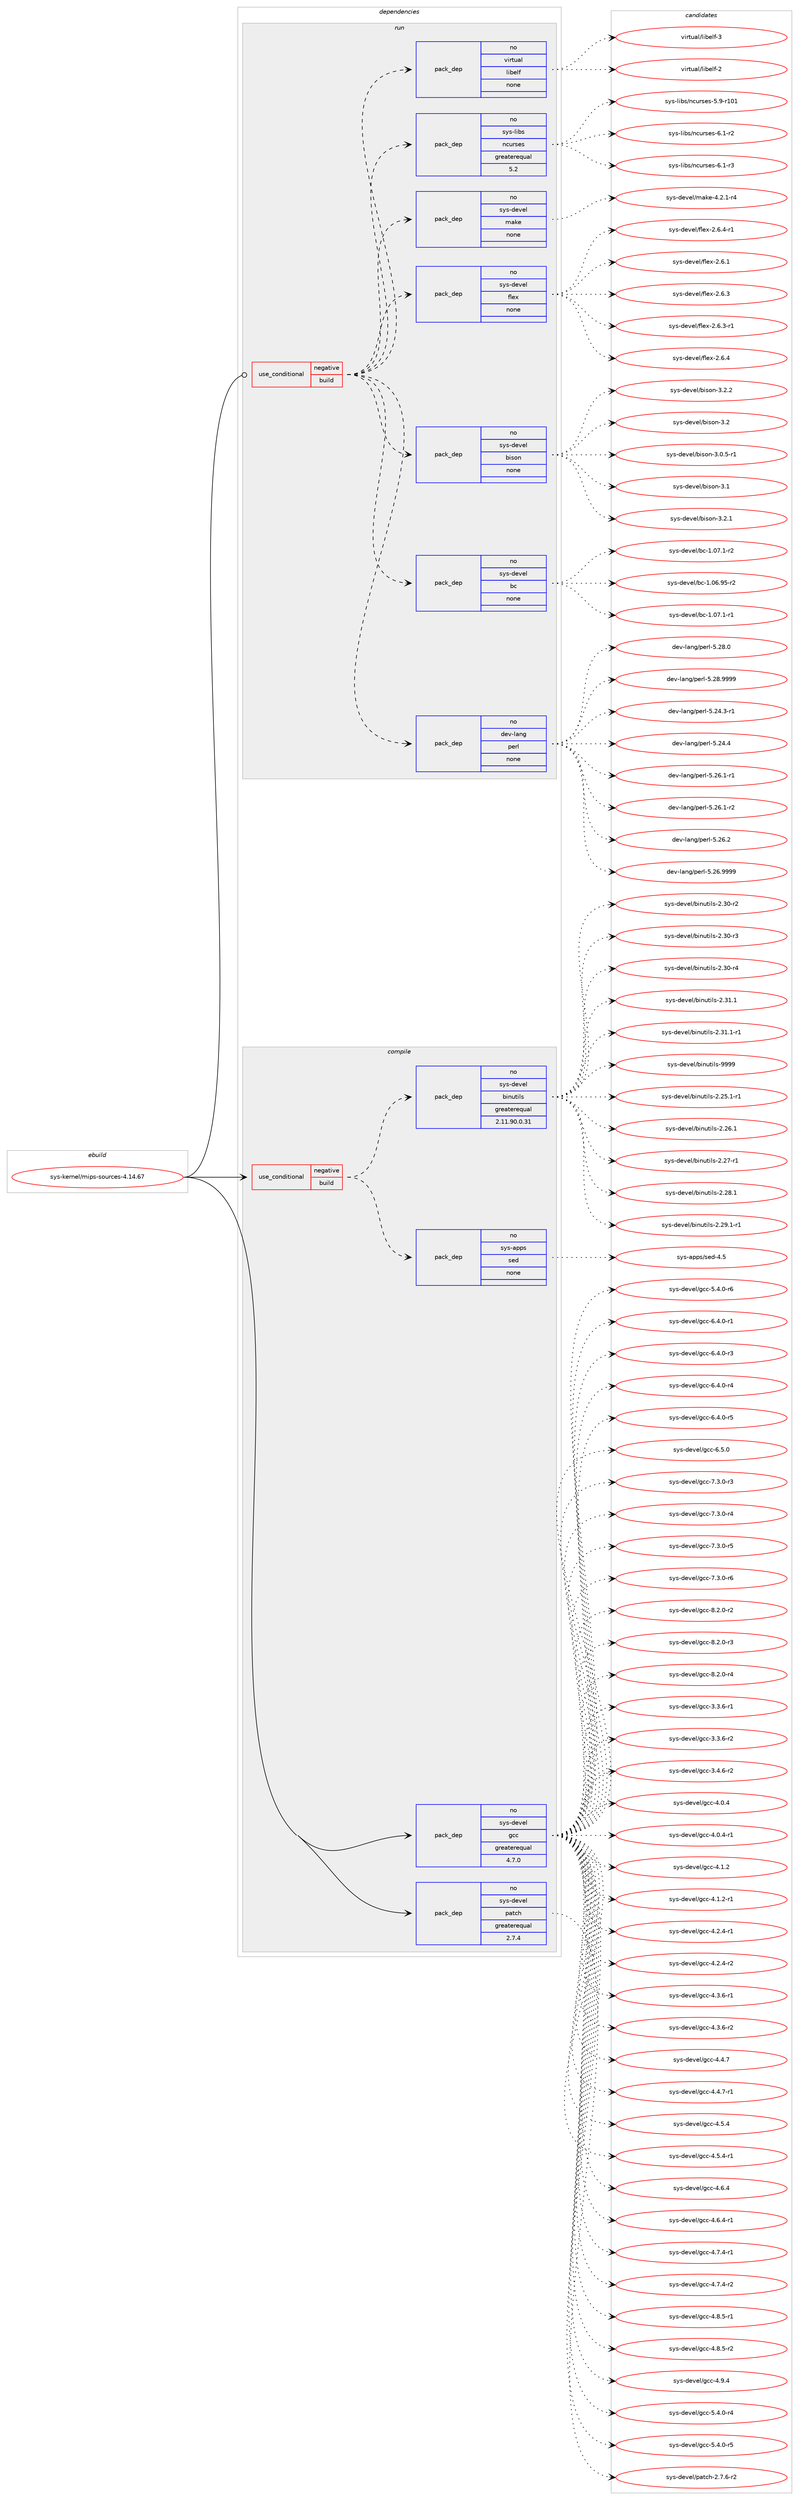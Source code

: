 digraph prolog {

# *************
# Graph options
# *************

newrank=true;
concentrate=true;
compound=true;
graph [rankdir=LR,fontname=Helvetica,fontsize=10,ranksep=1.5];#, ranksep=2.5, nodesep=0.2];
edge  [arrowhead=vee];
node  [fontname=Helvetica,fontsize=10];

# **********
# The ebuild
# **********

subgraph cluster_leftcol {
color=gray;
rank=same;
label=<<i>ebuild</i>>;
id [label="sys-kernel/mips-sources-4.14.67", color=red, width=4, href="../sys-kernel/mips-sources-4.14.67.svg"];
}

# ****************
# The dependencies
# ****************

subgraph cluster_midcol {
color=gray;
label=<<i>dependencies</i>>;
subgraph cluster_compile {
fillcolor="#eeeeee";
style=filled;
label=<<i>compile</i>>;
subgraph cond1341 {
dependency7508 [label=<<TABLE BORDER="0" CELLBORDER="1" CELLSPACING="0" CELLPADDING="4"><TR><TD ROWSPAN="3" CELLPADDING="10">use_conditional</TD></TR><TR><TD>negative</TD></TR><TR><TD>build</TD></TR></TABLE>>, shape=none, color=red];
subgraph pack5982 {
dependency7509 [label=<<TABLE BORDER="0" CELLBORDER="1" CELLSPACING="0" CELLPADDING="4" WIDTH="220"><TR><TD ROWSPAN="6" CELLPADDING="30">pack_dep</TD></TR><TR><TD WIDTH="110">no</TD></TR><TR><TD>sys-apps</TD></TR><TR><TD>sed</TD></TR><TR><TD>none</TD></TR><TR><TD></TD></TR></TABLE>>, shape=none, color=blue];
}
dependency7508:e -> dependency7509:w [weight=20,style="dashed",arrowhead="vee"];
subgraph pack5983 {
dependency7510 [label=<<TABLE BORDER="0" CELLBORDER="1" CELLSPACING="0" CELLPADDING="4" WIDTH="220"><TR><TD ROWSPAN="6" CELLPADDING="30">pack_dep</TD></TR><TR><TD WIDTH="110">no</TD></TR><TR><TD>sys-devel</TD></TR><TR><TD>binutils</TD></TR><TR><TD>greaterequal</TD></TR><TR><TD>2.11.90.0.31</TD></TR></TABLE>>, shape=none, color=blue];
}
dependency7508:e -> dependency7510:w [weight=20,style="dashed",arrowhead="vee"];
}
id:e -> dependency7508:w [weight=20,style="solid",arrowhead="vee"];
subgraph pack5984 {
dependency7511 [label=<<TABLE BORDER="0" CELLBORDER="1" CELLSPACING="0" CELLPADDING="4" WIDTH="220"><TR><TD ROWSPAN="6" CELLPADDING="30">pack_dep</TD></TR><TR><TD WIDTH="110">no</TD></TR><TR><TD>sys-devel</TD></TR><TR><TD>gcc</TD></TR><TR><TD>greaterequal</TD></TR><TR><TD>4.7.0</TD></TR></TABLE>>, shape=none, color=blue];
}
id:e -> dependency7511:w [weight=20,style="solid",arrowhead="vee"];
subgraph pack5985 {
dependency7512 [label=<<TABLE BORDER="0" CELLBORDER="1" CELLSPACING="0" CELLPADDING="4" WIDTH="220"><TR><TD ROWSPAN="6" CELLPADDING="30">pack_dep</TD></TR><TR><TD WIDTH="110">no</TD></TR><TR><TD>sys-devel</TD></TR><TR><TD>patch</TD></TR><TR><TD>greaterequal</TD></TR><TR><TD>2.7.4</TD></TR></TABLE>>, shape=none, color=blue];
}
id:e -> dependency7512:w [weight=20,style="solid",arrowhead="vee"];
}
subgraph cluster_compileandrun {
fillcolor="#eeeeee";
style=filled;
label=<<i>compile and run</i>>;
}
subgraph cluster_run {
fillcolor="#eeeeee";
style=filled;
label=<<i>run</i>>;
subgraph cond1342 {
dependency7513 [label=<<TABLE BORDER="0" CELLBORDER="1" CELLSPACING="0" CELLPADDING="4"><TR><TD ROWSPAN="3" CELLPADDING="10">use_conditional</TD></TR><TR><TD>negative</TD></TR><TR><TD>build</TD></TR></TABLE>>, shape=none, color=red];
subgraph pack5986 {
dependency7514 [label=<<TABLE BORDER="0" CELLBORDER="1" CELLSPACING="0" CELLPADDING="4" WIDTH="220"><TR><TD ROWSPAN="6" CELLPADDING="30">pack_dep</TD></TR><TR><TD WIDTH="110">no</TD></TR><TR><TD>dev-lang</TD></TR><TR><TD>perl</TD></TR><TR><TD>none</TD></TR><TR><TD></TD></TR></TABLE>>, shape=none, color=blue];
}
dependency7513:e -> dependency7514:w [weight=20,style="dashed",arrowhead="vee"];
subgraph pack5987 {
dependency7515 [label=<<TABLE BORDER="0" CELLBORDER="1" CELLSPACING="0" CELLPADDING="4" WIDTH="220"><TR><TD ROWSPAN="6" CELLPADDING="30">pack_dep</TD></TR><TR><TD WIDTH="110">no</TD></TR><TR><TD>sys-devel</TD></TR><TR><TD>bc</TD></TR><TR><TD>none</TD></TR><TR><TD></TD></TR></TABLE>>, shape=none, color=blue];
}
dependency7513:e -> dependency7515:w [weight=20,style="dashed",arrowhead="vee"];
subgraph pack5988 {
dependency7516 [label=<<TABLE BORDER="0" CELLBORDER="1" CELLSPACING="0" CELLPADDING="4" WIDTH="220"><TR><TD ROWSPAN="6" CELLPADDING="30">pack_dep</TD></TR><TR><TD WIDTH="110">no</TD></TR><TR><TD>sys-devel</TD></TR><TR><TD>bison</TD></TR><TR><TD>none</TD></TR><TR><TD></TD></TR></TABLE>>, shape=none, color=blue];
}
dependency7513:e -> dependency7516:w [weight=20,style="dashed",arrowhead="vee"];
subgraph pack5989 {
dependency7517 [label=<<TABLE BORDER="0" CELLBORDER="1" CELLSPACING="0" CELLPADDING="4" WIDTH="220"><TR><TD ROWSPAN="6" CELLPADDING="30">pack_dep</TD></TR><TR><TD WIDTH="110">no</TD></TR><TR><TD>sys-devel</TD></TR><TR><TD>flex</TD></TR><TR><TD>none</TD></TR><TR><TD></TD></TR></TABLE>>, shape=none, color=blue];
}
dependency7513:e -> dependency7517:w [weight=20,style="dashed",arrowhead="vee"];
subgraph pack5990 {
dependency7518 [label=<<TABLE BORDER="0" CELLBORDER="1" CELLSPACING="0" CELLPADDING="4" WIDTH="220"><TR><TD ROWSPAN="6" CELLPADDING="30">pack_dep</TD></TR><TR><TD WIDTH="110">no</TD></TR><TR><TD>sys-devel</TD></TR><TR><TD>make</TD></TR><TR><TD>none</TD></TR><TR><TD></TD></TR></TABLE>>, shape=none, color=blue];
}
dependency7513:e -> dependency7518:w [weight=20,style="dashed",arrowhead="vee"];
subgraph pack5991 {
dependency7519 [label=<<TABLE BORDER="0" CELLBORDER="1" CELLSPACING="0" CELLPADDING="4" WIDTH="220"><TR><TD ROWSPAN="6" CELLPADDING="30">pack_dep</TD></TR><TR><TD WIDTH="110">no</TD></TR><TR><TD>sys-libs</TD></TR><TR><TD>ncurses</TD></TR><TR><TD>greaterequal</TD></TR><TR><TD>5.2</TD></TR></TABLE>>, shape=none, color=blue];
}
dependency7513:e -> dependency7519:w [weight=20,style="dashed",arrowhead="vee"];
subgraph pack5992 {
dependency7520 [label=<<TABLE BORDER="0" CELLBORDER="1" CELLSPACING="0" CELLPADDING="4" WIDTH="220"><TR><TD ROWSPAN="6" CELLPADDING="30">pack_dep</TD></TR><TR><TD WIDTH="110">no</TD></TR><TR><TD>virtual</TD></TR><TR><TD>libelf</TD></TR><TR><TD>none</TD></TR><TR><TD></TD></TR></TABLE>>, shape=none, color=blue];
}
dependency7513:e -> dependency7520:w [weight=20,style="dashed",arrowhead="vee"];
}
id:e -> dependency7513:w [weight=20,style="solid",arrowhead="odot"];
}
}

# **************
# The candidates
# **************

subgraph cluster_choices {
rank=same;
color=gray;
label=<<i>candidates</i>>;

subgraph choice5982 {
color=black;
nodesep=1;
choice11512111545971121121154711510110045524653 [label="sys-apps/sed-4.5", color=red, width=4,href="../sys-apps/sed-4.5.svg"];
dependency7509:e -> choice11512111545971121121154711510110045524653:w [style=dotted,weight="100"];
}
subgraph choice5983 {
color=black;
nodesep=1;
choice115121115451001011181011084798105110117116105108115455046505346494511449 [label="sys-devel/binutils-2.25.1-r1", color=red, width=4,href="../sys-devel/binutils-2.25.1-r1.svg"];
choice11512111545100101118101108479810511011711610510811545504650544649 [label="sys-devel/binutils-2.26.1", color=red, width=4,href="../sys-devel/binutils-2.26.1.svg"];
choice11512111545100101118101108479810511011711610510811545504650554511449 [label="sys-devel/binutils-2.27-r1", color=red, width=4,href="../sys-devel/binutils-2.27-r1.svg"];
choice11512111545100101118101108479810511011711610510811545504650564649 [label="sys-devel/binutils-2.28.1", color=red, width=4,href="../sys-devel/binutils-2.28.1.svg"];
choice115121115451001011181011084798105110117116105108115455046505746494511449 [label="sys-devel/binutils-2.29.1-r1", color=red, width=4,href="../sys-devel/binutils-2.29.1-r1.svg"];
choice11512111545100101118101108479810511011711610510811545504651484511450 [label="sys-devel/binutils-2.30-r2", color=red, width=4,href="../sys-devel/binutils-2.30-r2.svg"];
choice11512111545100101118101108479810511011711610510811545504651484511451 [label="sys-devel/binutils-2.30-r3", color=red, width=4,href="../sys-devel/binutils-2.30-r3.svg"];
choice11512111545100101118101108479810511011711610510811545504651484511452 [label="sys-devel/binutils-2.30-r4", color=red, width=4,href="../sys-devel/binutils-2.30-r4.svg"];
choice11512111545100101118101108479810511011711610510811545504651494649 [label="sys-devel/binutils-2.31.1", color=red, width=4,href="../sys-devel/binutils-2.31.1.svg"];
choice115121115451001011181011084798105110117116105108115455046514946494511449 [label="sys-devel/binutils-2.31.1-r1", color=red, width=4,href="../sys-devel/binutils-2.31.1-r1.svg"];
choice1151211154510010111810110847981051101171161051081154557575757 [label="sys-devel/binutils-9999", color=red, width=4,href="../sys-devel/binutils-9999.svg"];
dependency7510:e -> choice115121115451001011181011084798105110117116105108115455046505346494511449:w [style=dotted,weight="100"];
dependency7510:e -> choice11512111545100101118101108479810511011711610510811545504650544649:w [style=dotted,weight="100"];
dependency7510:e -> choice11512111545100101118101108479810511011711610510811545504650554511449:w [style=dotted,weight="100"];
dependency7510:e -> choice11512111545100101118101108479810511011711610510811545504650564649:w [style=dotted,weight="100"];
dependency7510:e -> choice115121115451001011181011084798105110117116105108115455046505746494511449:w [style=dotted,weight="100"];
dependency7510:e -> choice11512111545100101118101108479810511011711610510811545504651484511450:w [style=dotted,weight="100"];
dependency7510:e -> choice11512111545100101118101108479810511011711610510811545504651484511451:w [style=dotted,weight="100"];
dependency7510:e -> choice11512111545100101118101108479810511011711610510811545504651484511452:w [style=dotted,weight="100"];
dependency7510:e -> choice11512111545100101118101108479810511011711610510811545504651494649:w [style=dotted,weight="100"];
dependency7510:e -> choice115121115451001011181011084798105110117116105108115455046514946494511449:w [style=dotted,weight="100"];
dependency7510:e -> choice1151211154510010111810110847981051101171161051081154557575757:w [style=dotted,weight="100"];
}
subgraph choice5984 {
color=black;
nodesep=1;
choice115121115451001011181011084710399994551465146544511449 [label="sys-devel/gcc-3.3.6-r1", color=red, width=4,href="../sys-devel/gcc-3.3.6-r1.svg"];
choice115121115451001011181011084710399994551465146544511450 [label="sys-devel/gcc-3.3.6-r2", color=red, width=4,href="../sys-devel/gcc-3.3.6-r2.svg"];
choice115121115451001011181011084710399994551465246544511450 [label="sys-devel/gcc-3.4.6-r2", color=red, width=4,href="../sys-devel/gcc-3.4.6-r2.svg"];
choice11512111545100101118101108471039999455246484652 [label="sys-devel/gcc-4.0.4", color=red, width=4,href="../sys-devel/gcc-4.0.4.svg"];
choice115121115451001011181011084710399994552464846524511449 [label="sys-devel/gcc-4.0.4-r1", color=red, width=4,href="../sys-devel/gcc-4.0.4-r1.svg"];
choice11512111545100101118101108471039999455246494650 [label="sys-devel/gcc-4.1.2", color=red, width=4,href="../sys-devel/gcc-4.1.2.svg"];
choice115121115451001011181011084710399994552464946504511449 [label="sys-devel/gcc-4.1.2-r1", color=red, width=4,href="../sys-devel/gcc-4.1.2-r1.svg"];
choice115121115451001011181011084710399994552465046524511449 [label="sys-devel/gcc-4.2.4-r1", color=red, width=4,href="../sys-devel/gcc-4.2.4-r1.svg"];
choice115121115451001011181011084710399994552465046524511450 [label="sys-devel/gcc-4.2.4-r2", color=red, width=4,href="../sys-devel/gcc-4.2.4-r2.svg"];
choice115121115451001011181011084710399994552465146544511449 [label="sys-devel/gcc-4.3.6-r1", color=red, width=4,href="../sys-devel/gcc-4.3.6-r1.svg"];
choice115121115451001011181011084710399994552465146544511450 [label="sys-devel/gcc-4.3.6-r2", color=red, width=4,href="../sys-devel/gcc-4.3.6-r2.svg"];
choice11512111545100101118101108471039999455246524655 [label="sys-devel/gcc-4.4.7", color=red, width=4,href="../sys-devel/gcc-4.4.7.svg"];
choice115121115451001011181011084710399994552465246554511449 [label="sys-devel/gcc-4.4.7-r1", color=red, width=4,href="../sys-devel/gcc-4.4.7-r1.svg"];
choice11512111545100101118101108471039999455246534652 [label="sys-devel/gcc-4.5.4", color=red, width=4,href="../sys-devel/gcc-4.5.4.svg"];
choice115121115451001011181011084710399994552465346524511449 [label="sys-devel/gcc-4.5.4-r1", color=red, width=4,href="../sys-devel/gcc-4.5.4-r1.svg"];
choice11512111545100101118101108471039999455246544652 [label="sys-devel/gcc-4.6.4", color=red, width=4,href="../sys-devel/gcc-4.6.4.svg"];
choice115121115451001011181011084710399994552465446524511449 [label="sys-devel/gcc-4.6.4-r1", color=red, width=4,href="../sys-devel/gcc-4.6.4-r1.svg"];
choice115121115451001011181011084710399994552465546524511449 [label="sys-devel/gcc-4.7.4-r1", color=red, width=4,href="../sys-devel/gcc-4.7.4-r1.svg"];
choice115121115451001011181011084710399994552465546524511450 [label="sys-devel/gcc-4.7.4-r2", color=red, width=4,href="../sys-devel/gcc-4.7.4-r2.svg"];
choice115121115451001011181011084710399994552465646534511449 [label="sys-devel/gcc-4.8.5-r1", color=red, width=4,href="../sys-devel/gcc-4.8.5-r1.svg"];
choice115121115451001011181011084710399994552465646534511450 [label="sys-devel/gcc-4.8.5-r2", color=red, width=4,href="../sys-devel/gcc-4.8.5-r2.svg"];
choice11512111545100101118101108471039999455246574652 [label="sys-devel/gcc-4.9.4", color=red, width=4,href="../sys-devel/gcc-4.9.4.svg"];
choice115121115451001011181011084710399994553465246484511452 [label="sys-devel/gcc-5.4.0-r4", color=red, width=4,href="../sys-devel/gcc-5.4.0-r4.svg"];
choice115121115451001011181011084710399994553465246484511453 [label="sys-devel/gcc-5.4.0-r5", color=red, width=4,href="../sys-devel/gcc-5.4.0-r5.svg"];
choice115121115451001011181011084710399994553465246484511454 [label="sys-devel/gcc-5.4.0-r6", color=red, width=4,href="../sys-devel/gcc-5.4.0-r6.svg"];
choice115121115451001011181011084710399994554465246484511449 [label="sys-devel/gcc-6.4.0-r1", color=red, width=4,href="../sys-devel/gcc-6.4.0-r1.svg"];
choice115121115451001011181011084710399994554465246484511451 [label="sys-devel/gcc-6.4.0-r3", color=red, width=4,href="../sys-devel/gcc-6.4.0-r3.svg"];
choice115121115451001011181011084710399994554465246484511452 [label="sys-devel/gcc-6.4.0-r4", color=red, width=4,href="../sys-devel/gcc-6.4.0-r4.svg"];
choice115121115451001011181011084710399994554465246484511453 [label="sys-devel/gcc-6.4.0-r5", color=red, width=4,href="../sys-devel/gcc-6.4.0-r5.svg"];
choice11512111545100101118101108471039999455446534648 [label="sys-devel/gcc-6.5.0", color=red, width=4,href="../sys-devel/gcc-6.5.0.svg"];
choice115121115451001011181011084710399994555465146484511451 [label="sys-devel/gcc-7.3.0-r3", color=red, width=4,href="../sys-devel/gcc-7.3.0-r3.svg"];
choice115121115451001011181011084710399994555465146484511452 [label="sys-devel/gcc-7.3.0-r4", color=red, width=4,href="../sys-devel/gcc-7.3.0-r4.svg"];
choice115121115451001011181011084710399994555465146484511453 [label="sys-devel/gcc-7.3.0-r5", color=red, width=4,href="../sys-devel/gcc-7.3.0-r5.svg"];
choice115121115451001011181011084710399994555465146484511454 [label="sys-devel/gcc-7.3.0-r6", color=red, width=4,href="../sys-devel/gcc-7.3.0-r6.svg"];
choice115121115451001011181011084710399994556465046484511450 [label="sys-devel/gcc-8.2.0-r2", color=red, width=4,href="../sys-devel/gcc-8.2.0-r2.svg"];
choice115121115451001011181011084710399994556465046484511451 [label="sys-devel/gcc-8.2.0-r3", color=red, width=4,href="../sys-devel/gcc-8.2.0-r3.svg"];
choice115121115451001011181011084710399994556465046484511452 [label="sys-devel/gcc-8.2.0-r4", color=red, width=4,href="../sys-devel/gcc-8.2.0-r4.svg"];
dependency7511:e -> choice115121115451001011181011084710399994551465146544511449:w [style=dotted,weight="100"];
dependency7511:e -> choice115121115451001011181011084710399994551465146544511450:w [style=dotted,weight="100"];
dependency7511:e -> choice115121115451001011181011084710399994551465246544511450:w [style=dotted,weight="100"];
dependency7511:e -> choice11512111545100101118101108471039999455246484652:w [style=dotted,weight="100"];
dependency7511:e -> choice115121115451001011181011084710399994552464846524511449:w [style=dotted,weight="100"];
dependency7511:e -> choice11512111545100101118101108471039999455246494650:w [style=dotted,weight="100"];
dependency7511:e -> choice115121115451001011181011084710399994552464946504511449:w [style=dotted,weight="100"];
dependency7511:e -> choice115121115451001011181011084710399994552465046524511449:w [style=dotted,weight="100"];
dependency7511:e -> choice115121115451001011181011084710399994552465046524511450:w [style=dotted,weight="100"];
dependency7511:e -> choice115121115451001011181011084710399994552465146544511449:w [style=dotted,weight="100"];
dependency7511:e -> choice115121115451001011181011084710399994552465146544511450:w [style=dotted,weight="100"];
dependency7511:e -> choice11512111545100101118101108471039999455246524655:w [style=dotted,weight="100"];
dependency7511:e -> choice115121115451001011181011084710399994552465246554511449:w [style=dotted,weight="100"];
dependency7511:e -> choice11512111545100101118101108471039999455246534652:w [style=dotted,weight="100"];
dependency7511:e -> choice115121115451001011181011084710399994552465346524511449:w [style=dotted,weight="100"];
dependency7511:e -> choice11512111545100101118101108471039999455246544652:w [style=dotted,weight="100"];
dependency7511:e -> choice115121115451001011181011084710399994552465446524511449:w [style=dotted,weight="100"];
dependency7511:e -> choice115121115451001011181011084710399994552465546524511449:w [style=dotted,weight="100"];
dependency7511:e -> choice115121115451001011181011084710399994552465546524511450:w [style=dotted,weight="100"];
dependency7511:e -> choice115121115451001011181011084710399994552465646534511449:w [style=dotted,weight="100"];
dependency7511:e -> choice115121115451001011181011084710399994552465646534511450:w [style=dotted,weight="100"];
dependency7511:e -> choice11512111545100101118101108471039999455246574652:w [style=dotted,weight="100"];
dependency7511:e -> choice115121115451001011181011084710399994553465246484511452:w [style=dotted,weight="100"];
dependency7511:e -> choice115121115451001011181011084710399994553465246484511453:w [style=dotted,weight="100"];
dependency7511:e -> choice115121115451001011181011084710399994553465246484511454:w [style=dotted,weight="100"];
dependency7511:e -> choice115121115451001011181011084710399994554465246484511449:w [style=dotted,weight="100"];
dependency7511:e -> choice115121115451001011181011084710399994554465246484511451:w [style=dotted,weight="100"];
dependency7511:e -> choice115121115451001011181011084710399994554465246484511452:w [style=dotted,weight="100"];
dependency7511:e -> choice115121115451001011181011084710399994554465246484511453:w [style=dotted,weight="100"];
dependency7511:e -> choice11512111545100101118101108471039999455446534648:w [style=dotted,weight="100"];
dependency7511:e -> choice115121115451001011181011084710399994555465146484511451:w [style=dotted,weight="100"];
dependency7511:e -> choice115121115451001011181011084710399994555465146484511452:w [style=dotted,weight="100"];
dependency7511:e -> choice115121115451001011181011084710399994555465146484511453:w [style=dotted,weight="100"];
dependency7511:e -> choice115121115451001011181011084710399994555465146484511454:w [style=dotted,weight="100"];
dependency7511:e -> choice115121115451001011181011084710399994556465046484511450:w [style=dotted,weight="100"];
dependency7511:e -> choice115121115451001011181011084710399994556465046484511451:w [style=dotted,weight="100"];
dependency7511:e -> choice115121115451001011181011084710399994556465046484511452:w [style=dotted,weight="100"];
}
subgraph choice5985 {
color=black;
nodesep=1;
choice115121115451001011181011084711297116991044550465546544511450 [label="sys-devel/patch-2.7.6-r2", color=red, width=4,href="../sys-devel/patch-2.7.6-r2.svg"];
dependency7512:e -> choice115121115451001011181011084711297116991044550465546544511450:w [style=dotted,weight="100"];
}
subgraph choice5986 {
color=black;
nodesep=1;
choice100101118451089711010347112101114108455346505246514511449 [label="dev-lang/perl-5.24.3-r1", color=red, width=4,href="../dev-lang/perl-5.24.3-r1.svg"];
choice10010111845108971101034711210111410845534650524652 [label="dev-lang/perl-5.24.4", color=red, width=4,href="../dev-lang/perl-5.24.4.svg"];
choice100101118451089711010347112101114108455346505446494511449 [label="dev-lang/perl-5.26.1-r1", color=red, width=4,href="../dev-lang/perl-5.26.1-r1.svg"];
choice100101118451089711010347112101114108455346505446494511450 [label="dev-lang/perl-5.26.1-r2", color=red, width=4,href="../dev-lang/perl-5.26.1-r2.svg"];
choice10010111845108971101034711210111410845534650544650 [label="dev-lang/perl-5.26.2", color=red, width=4,href="../dev-lang/perl-5.26.2.svg"];
choice10010111845108971101034711210111410845534650544657575757 [label="dev-lang/perl-5.26.9999", color=red, width=4,href="../dev-lang/perl-5.26.9999.svg"];
choice10010111845108971101034711210111410845534650564648 [label="dev-lang/perl-5.28.0", color=red, width=4,href="../dev-lang/perl-5.28.0.svg"];
choice10010111845108971101034711210111410845534650564657575757 [label="dev-lang/perl-5.28.9999", color=red, width=4,href="../dev-lang/perl-5.28.9999.svg"];
dependency7514:e -> choice100101118451089711010347112101114108455346505246514511449:w [style=dotted,weight="100"];
dependency7514:e -> choice10010111845108971101034711210111410845534650524652:w [style=dotted,weight="100"];
dependency7514:e -> choice100101118451089711010347112101114108455346505446494511449:w [style=dotted,weight="100"];
dependency7514:e -> choice100101118451089711010347112101114108455346505446494511450:w [style=dotted,weight="100"];
dependency7514:e -> choice10010111845108971101034711210111410845534650544650:w [style=dotted,weight="100"];
dependency7514:e -> choice10010111845108971101034711210111410845534650544657575757:w [style=dotted,weight="100"];
dependency7514:e -> choice10010111845108971101034711210111410845534650564648:w [style=dotted,weight="100"];
dependency7514:e -> choice10010111845108971101034711210111410845534650564657575757:w [style=dotted,weight="100"];
}
subgraph choice5987 {
color=black;
nodesep=1;
choice1151211154510010111810110847989945494648544657534511450 [label="sys-devel/bc-1.06.95-r2", color=red, width=4,href="../sys-devel/bc-1.06.95-r2.svg"];
choice11512111545100101118101108479899454946485546494511449 [label="sys-devel/bc-1.07.1-r1", color=red, width=4,href="../sys-devel/bc-1.07.1-r1.svg"];
choice11512111545100101118101108479899454946485546494511450 [label="sys-devel/bc-1.07.1-r2", color=red, width=4,href="../sys-devel/bc-1.07.1-r2.svg"];
dependency7515:e -> choice1151211154510010111810110847989945494648544657534511450:w [style=dotted,weight="100"];
dependency7515:e -> choice11512111545100101118101108479899454946485546494511449:w [style=dotted,weight="100"];
dependency7515:e -> choice11512111545100101118101108479899454946485546494511450:w [style=dotted,weight="100"];
}
subgraph choice5988 {
color=black;
nodesep=1;
choice11512111545100101118101108479810511511111045514650 [label="sys-devel/bison-3.2", color=red, width=4,href="../sys-devel/bison-3.2.svg"];
choice1151211154510010111810110847981051151111104551464846534511449 [label="sys-devel/bison-3.0.5-r1", color=red, width=4,href="../sys-devel/bison-3.0.5-r1.svg"];
choice11512111545100101118101108479810511511111045514649 [label="sys-devel/bison-3.1", color=red, width=4,href="../sys-devel/bison-3.1.svg"];
choice115121115451001011181011084798105115111110455146504649 [label="sys-devel/bison-3.2.1", color=red, width=4,href="../sys-devel/bison-3.2.1.svg"];
choice115121115451001011181011084798105115111110455146504650 [label="sys-devel/bison-3.2.2", color=red, width=4,href="../sys-devel/bison-3.2.2.svg"];
dependency7516:e -> choice11512111545100101118101108479810511511111045514650:w [style=dotted,weight="100"];
dependency7516:e -> choice1151211154510010111810110847981051151111104551464846534511449:w [style=dotted,weight="100"];
dependency7516:e -> choice11512111545100101118101108479810511511111045514649:w [style=dotted,weight="100"];
dependency7516:e -> choice115121115451001011181011084798105115111110455146504649:w [style=dotted,weight="100"];
dependency7516:e -> choice115121115451001011181011084798105115111110455146504650:w [style=dotted,weight="100"];
}
subgraph choice5989 {
color=black;
nodesep=1;
choice1151211154510010111810110847102108101120455046544649 [label="sys-devel/flex-2.6.1", color=red, width=4,href="../sys-devel/flex-2.6.1.svg"];
choice1151211154510010111810110847102108101120455046544651 [label="sys-devel/flex-2.6.3", color=red, width=4,href="../sys-devel/flex-2.6.3.svg"];
choice11512111545100101118101108471021081011204550465446514511449 [label="sys-devel/flex-2.6.3-r1", color=red, width=4,href="../sys-devel/flex-2.6.3-r1.svg"];
choice1151211154510010111810110847102108101120455046544652 [label="sys-devel/flex-2.6.4", color=red, width=4,href="../sys-devel/flex-2.6.4.svg"];
choice11512111545100101118101108471021081011204550465446524511449 [label="sys-devel/flex-2.6.4-r1", color=red, width=4,href="../sys-devel/flex-2.6.4-r1.svg"];
dependency7517:e -> choice1151211154510010111810110847102108101120455046544649:w [style=dotted,weight="100"];
dependency7517:e -> choice1151211154510010111810110847102108101120455046544651:w [style=dotted,weight="100"];
dependency7517:e -> choice11512111545100101118101108471021081011204550465446514511449:w [style=dotted,weight="100"];
dependency7517:e -> choice1151211154510010111810110847102108101120455046544652:w [style=dotted,weight="100"];
dependency7517:e -> choice11512111545100101118101108471021081011204550465446524511449:w [style=dotted,weight="100"];
}
subgraph choice5990 {
color=black;
nodesep=1;
choice1151211154510010111810110847109971071014552465046494511452 [label="sys-devel/make-4.2.1-r4", color=red, width=4,href="../sys-devel/make-4.2.1-r4.svg"];
dependency7518:e -> choice1151211154510010111810110847109971071014552465046494511452:w [style=dotted,weight="100"];
}
subgraph choice5991 {
color=black;
nodesep=1;
choice115121115451081059811547110991171141151011154553465745114494849 [label="sys-libs/ncurses-5.9-r101", color=red, width=4,href="../sys-libs/ncurses-5.9-r101.svg"];
choice11512111545108105981154711099117114115101115455446494511450 [label="sys-libs/ncurses-6.1-r2", color=red, width=4,href="../sys-libs/ncurses-6.1-r2.svg"];
choice11512111545108105981154711099117114115101115455446494511451 [label="sys-libs/ncurses-6.1-r3", color=red, width=4,href="../sys-libs/ncurses-6.1-r3.svg"];
dependency7519:e -> choice115121115451081059811547110991171141151011154553465745114494849:w [style=dotted,weight="100"];
dependency7519:e -> choice11512111545108105981154711099117114115101115455446494511450:w [style=dotted,weight="100"];
dependency7519:e -> choice11512111545108105981154711099117114115101115455446494511451:w [style=dotted,weight="100"];
}
subgraph choice5992 {
color=black;
nodesep=1;
choice1181051141161179710847108105981011081024550 [label="virtual/libelf-2", color=red, width=4,href="../virtual/libelf-2.svg"];
choice1181051141161179710847108105981011081024551 [label="virtual/libelf-3", color=red, width=4,href="../virtual/libelf-3.svg"];
dependency7520:e -> choice1181051141161179710847108105981011081024550:w [style=dotted,weight="100"];
dependency7520:e -> choice1181051141161179710847108105981011081024551:w [style=dotted,weight="100"];
}
}

}
